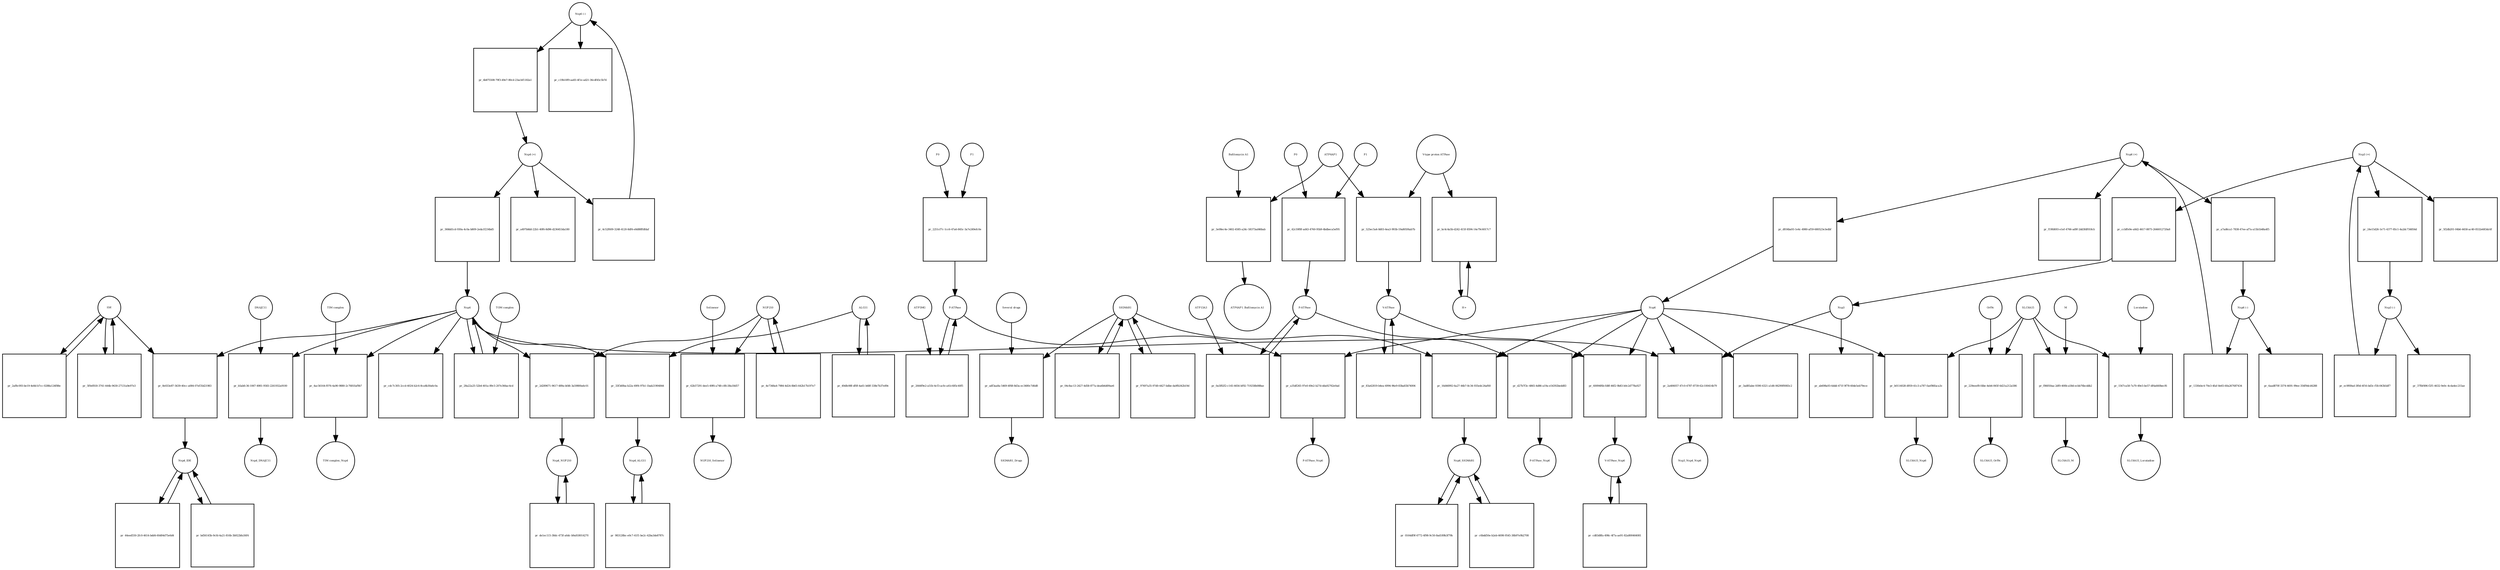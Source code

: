 strict digraph  {
"Nsp4 (-)" [annotation=urn_miriam_pubmed_32353859, bipartite=0, cls="nucleic acid feature", fontsize=4, label="Nsp4 (-)", shape=circle];
"pr_4b875508-79f3-49e7-80cd-23acbf1182a1" [annotation="", bipartite=1, cls=process, fontsize=4, label="pr_4b875508-79f3-49e7-80cd-23acbf1182a1", shape=square];
"Nsp4 (+)" [annotation=urn_miriam_pubmed_32353859, bipartite=0, cls="nucleic acid feature", fontsize=4, label="Nsp4 (+)", shape=circle];
"pr_368dd1cd-930a-4c0a-b809-2eda1f234bd5" [annotation="", bipartite=1, cls=process, fontsize=4, label="pr_368dd1cd-930a-4c0a-b809-2eda1f234bd5", shape=square];
Nsp4 [annotation="urn_miriam_ncbiprotein_BCD58761|urn_miriam_taxonomy_2697049", bipartite=0, cls=macromolecule, fontsize=4, label=Nsp4, shape=circle];
"pr_cdc7c305-2ccd-4024-b2c6-8ca4b30a6c0a" [annotation="", bipartite=1, cls=process, fontsize=4, label="pr_cdc7c305-2ccd-4024-b2c6-8ca4b30a6c0a", shape=square];
"pr_a497b8dd-22b1-40f6-8d96-d236453da180" [annotation="", bipartite=1, cls=process, fontsize=4, label="pr_a497b8dd-22b1-40f6-8d96-d236453da180", shape=square];
"pr_8e033e87-5639-40cc-a084-07ef35d21983" [annotation="", bipartite=1, cls=process, fontsize=4, label="pr_8e033e87-5639-40cc-a084-07ef35d21983", shape=square];
IDE [annotation="urn_miriam_uniprot_P14735|urn_miriam_pubmed_32353859|urn_miriam_doi_10.1210%2Fmend-4-8-1125|urn_miriam_taxonomy_10116", bipartite=0, cls=macromolecule, fontsize=4, label=IDE, shape=circle];
Nsp4_IDE [annotation="", bipartite=0, cls=complex, fontsize=4, label=Nsp4_IDE, shape=circle];
"pr_bd56145b-9cfd-4a21-816b-3b922bfa56f4" [annotation="", bipartite=1, cls=process, fontsize=4, label="pr_bd56145b-9cfd-4a21-816b-3b922bfa56f4", shape=square];
"pr_2d289671-9617-489a-bfd6-3a59800a6c01" [annotation="", bipartite=1, cls=process, fontsize=4, label="pr_2d289671-9617-489a-bfd6-3a59800a6c01", shape=square];
NUP210 [annotation="urn_miriam_uniprot_Q8TEM1|urn_miriam_pubmed_14517331", bipartite=0, cls=macromolecule, fontsize=4, label=NUP210, shape=circle];
Nsp4_NUP210 [annotation=urn_miriam_pubmed_14517331, bipartite=0, cls=complex, fontsize=4, label=Nsp4_NUP210, shape=circle];
"pr_44eed550-2fc0-4614-bdd4-60d04d75e6d4" [annotation="", bipartite=1, cls=process, fontsize=4, label="pr_44eed550-2fc0-4614-bdd4-60d04d75e6d4", shape=square];
"pr_b5abfc36-1067-4981-9583-2261932a9100" [annotation="", bipartite=1, cls=process, fontsize=4, label="pr_b5abfc36-1067-4981-9583-2261932a9100", shape=square];
DNAJC11 [annotation="urn_miriam_uniprot_Q9NVH1|urn_miriam_pubmed_32353859|urn_miriam_pubmed_25997101", bipartite=0, cls=macromolecule, fontsize=4, label=DNAJC11, shape=circle];
Nsp4_DNAJC11 [annotation="urn_miriam_pubmed_25997101|urn_miriam_pubmed_32353859", bipartite=0, cls=complex, fontsize=4, label=Nsp4_DNAJC11, shape=circle];
"pr_de1ec115-38dc-473f-a6dc-b9a818014270" [annotation="", bipartite=1, cls=process, fontsize=4, label="pr_de1ec115-38dc-473f-a6dc-b9a818014270", shape=square];
"pr_33f3d0ba-b22a-49f4-97b1-1bab21904844" [annotation="", bipartite=1, cls=process, fontsize=4, label="pr_33f3d0ba-b22a-49f4-97b1-1bab21904844", shape=square];
ALG11 [annotation="urn_miriam_uniprot_Q2TAA5|urn_miriam_pubmed_20080937", bipartite=0, cls=macromolecule, fontsize=4, label=ALG11, shape=circle];
Nsp4_ALG11 [annotation=urn_miriam_pubmed_20080937, bipartite=0, cls=complex, fontsize=4, label=Nsp4_ALG11, shape=circle];
"pr_4c52f609-3248-4120-8df4-e8d88ffdfdaf" [annotation="", bipartite=1, cls=process, fontsize=4, label="pr_4c52f609-3248-4120-8df4-e8d88ffdfdaf", shape=square];
"pr_c19b10f9-aa83-4f1e-ad21-36cdf45c5b7d" [annotation="", bipartite=1, cls=process, fontsize=4, label="pr_c19b10f9-aa83-4f1e-ad21-36cdf45c5b7d", shape=square];
"Nsp6 (-)" [annotation=urn_miriam_pubmed_32353859, bipartite=0, cls="nucleic acid feature", fontsize=4, label="Nsp6 (-)", shape=circle];
"pr_1330ebc4-70e3-4faf-8e65-60a267687434" [annotation="", bipartite=1, cls=process, fontsize=4, label="pr_1330ebc4-70e3-4faf-8e65-60a267687434", shape=square];
"Nsp6 (+)" [annotation=urn_miriam_pubmed_32353859, bipartite=0, cls="nucleic acid feature", fontsize=4, label="Nsp6 (+)", shape=circle];
"pr_d934ba93-1e4c-4980-af59-680523e3edbf" [annotation="", bipartite=1, cls=process, fontsize=4, label="pr_d934ba93-1e4c-4980-af59-680523e3edbf", shape=square];
Nsp6 [annotation="urn_miriam_taxonomy_2697049|urn_miriam_pubmed_32353859", bipartite=0, cls=macromolecule, fontsize=4, label=Nsp6, shape=circle];
"pr_3ad85abe-9390-4321-a1d6-06290f0083c2" [annotation="", bipartite=1, cls=process, fontsize=4, label="pr_3ad85abe-9390-4321-a1d6-06290f0083c2", shape=square];
"pr_f19fd693-e1ef-4766-ad9f-2dd3fdf018cb" [annotation="", bipartite=1, cls=process, fontsize=4, label="pr_f19fd693-e1ef-4766-ad9f-2dd3fdf018cb", shape=square];
"pr_a35df265-97e0-49e2-b27d-dda92762e0ad" [annotation="", bipartite=1, cls=process, fontsize=4, label="pr_a35df265-97e0-49e2-b27d-dda92762e0ad", shape=square];
"F-ATPase" [annotation=urn_miriam_uniprot_O75964, bipartite=0, cls=complex, fontsize=4, label="F-ATPase", shape=circle];
"F-ATPase_Nsp6" [annotation="", bipartite=0, cls=complex, fontsize=4, label="F-ATPase_Nsp6", shape=circle];
"pr_d27b7f3c-4865-4d86-a19a-e54392bedd83" [annotation="", bipartite=1, cls=process, fontsize=4, label="pr_d27b7f3c-4865-4d86-a19a-e54392bedd83", shape=square];
"P-ATPase" [annotation="", bipartite=0, cls=complex, fontsize=4, label="P-ATPase", shape=circle];
"P-ATPase_Nsp6" [annotation="", bipartite=0, cls=complex, fontsize=4, label="P-ATPase_Nsp6", shape=circle];
"pr_16d46992-6a27-44b7-8c34-935edc24af60" [annotation="", bipartite=1, cls=process, fontsize=4, label="pr_16d46992-6a27-44b7-8c34-935edc24af60", shape=square];
SIGMAR1 [annotation="urn_miriam_uniprot_Q99720|urn_miriam_doi_10.1074%2Fjbc.272.43.27107|urn_miriam_pubmed_32353859|urn_miriam_pubmed_10406945", bipartite=0, cls=macromolecule, fontsize=4, label=SIGMAR1, shape=circle];
Nsp6_SIGMAR1 [annotation=urn_miriam_pubmed_10406945, bipartite=0, cls=complex, fontsize=4, label=Nsp6_SIGMAR1, shape=circle];
"pr_c6bdd50e-b2eb-4698-9545-38b97e9b2708" [annotation="", bipartite=1, cls=process, fontsize=4, label="pr_c6bdd50e-b2eb-4698-9545-38b97e9b2708", shape=square];
"pr_60094f6b-fd8f-46f2-9b83-b0c2d778a927" [annotation="", bipartite=1, cls=process, fontsize=4, label="pr_60094f6b-fd8f-46f2-9b83-b0c2d778a927", shape=square];
"V-ATPase" [annotation=urn_miriam_uniprot_Q15904, bipartite=0, cls=complex, fontsize=4, label="V-ATPase", shape=circle];
"V-ATPase_Nsp6" [annotation=urn_miriam_uniprot_Q15904, bipartite=0, cls=complex, fontsize=4, label="V-ATPase_Nsp6", shape=circle];
"pr_a7ad6ca1-7838-47ee-af7a-a15b1b48a4f5" [annotation="", bipartite=1, cls=process, fontsize=4, label="pr_a7ad6ca1-7838-47ee-af7a-a15b1b48a4f5", shape=square];
"pr_6aad870f-3374-4691-99ee-356f9dcd4288" [annotation="", bipartite=1, cls=process, fontsize=4, label="pr_6aad870f-3374-4691-99ee-356f9dcd4288", shape=square];
"pr_4ac56164-f076-4a90-9880-2c7681faf9b7" [annotation="", bipartite=1, cls=process, fontsize=4, label="pr_4ac56164-f076-4a90-9880-2c7681faf9b7", shape=square];
"TIM complex" [annotation="", bipartite=0, cls=complex, fontsize=4, label="TIM complex", shape=circle];
"TIM complex_Nsp4" [annotation=urn_miriam_pubmed_32353859, bipartite=0, cls=complex, fontsize=4, label="TIM complex_Nsp4", shape=circle];
"pr_2af8c093-be19-4e8d-b7cc-0288a124f88e" [annotation="", bipartite=1, cls=process, fontsize=4, label="pr_2af8c093-be19-4e8d-b7cc-0288a124f88e", shape=square];
"Nsp3 (-)" [annotation=urn_miriam_pubmed_32353859, bipartite=0, cls="nucleic acid feature", fontsize=4, label="Nsp3 (-)", shape=circle];
"pr_ec9f69ad-3f0d-4f16-bd3c-f5fc043b5df7" [annotation="", bipartite=1, cls=process, fontsize=4, label="pr_ec9f69ad-3f0d-4f16-bd3c-f5fc043b5df7", shape=square];
"Nsp3 (+)" [annotation=urn_miriam_pubmed_32353859, bipartite=0, cls="nucleic acid feature", fontsize=4, label="Nsp3 (+)", shape=circle];
"pr_24e15d26-1e71-4377-85c1-4a2dc734856d" [annotation="", bipartite=1, cls=process, fontsize=4, label="pr_24e15d26-1e71-4377-85c1-4a2dc734856d", shape=square];
"pr_ccbffe9e-a8d2-4617-8875-2646012720a8" [annotation="", bipartite=1, cls=process, fontsize=4, label="pr_ccbffe9e-a8d2-4617-8875-2646012720a8", shape=square];
Nsp3 [annotation="urn_miriam_taxonomy_2697049|urn_miriam_pubmed_32353859", bipartite=0, cls=macromolecule, fontsize=4, label=Nsp3, shape=circle];
"pr_37fbf496-f2f1-4632-9e0c-4cda4ec215ae" [annotation="", bipartite=1, cls=process, fontsize=4, label="pr_37fbf496-f2f1-4632-9e0c-4cda4ec215ae", shape=square];
"pr_5f2db201-04b6-4458-ac40-0532e683dc6f" [annotation="", bipartite=1, cls=process, fontsize=4, label="pr_5f2db201-04b6-4458-ac40-0532e683dc6f", shape=square];
"pr_ab698a93-6ddd-471f-9f78-60de5eb79ece" [annotation="", bipartite=1, cls=process, fontsize=4, label="pr_ab698a93-6ddd-471f-9f78-60de5eb79ece", shape=square];
"pr_2a406057-47c0-4787-8739-62c100414b79" [annotation="", bipartite=1, cls=process, fontsize=4, label="pr_2a406057-47c0-4787-8739-62c100414b79", shape=square];
Nsp3_Nsp4_Nsp6 [annotation="urn_miriam_pubmed_32353859|urn_miriam_pubmed_29128390|urn_miriam_doi_10.1016%2Fj.virol.2017.07.019|urn_miriam_taxonomy_694009", bipartite=0, cls=complex, fontsize=4, label=Nsp3_Nsp4_Nsp6, shape=circle];
"pr_62b57291-dee5-49f6-a748-c8fc38a18d57" [annotation="", bipartite=1, cls=process, fontsize=4, label="pr_62b57291-dee5-49f6-a748-c8fc38a18d57", shape=square];
Selinexor [annotation=urn_miriam_pubmed_32353859, bipartite=0, cls="simple chemical", fontsize=4, label=Selinexor, shape=circle];
NUP210_Selinexor [annotation=urn_miriam_pubmed_32353859, bipartite=0, cls=complex, fontsize=4, label=NUP210_Selinexor, shape=circle];
"pr_b0114028-d959-41c3-a787-faef86faca3c" [annotation="", bipartite=1, cls=process, fontsize=4, label="pr_b0114028-d959-41c3-a787-faef86faca3c", shape=square];
SLC6A15 [annotation="urn_miriam_pubmed_32353859|urn_miriam_uniprot_Q8IY34", bipartite=0, cls=macromolecule, fontsize=4, label=SLC6A15, shape=circle];
SLC6A15_Nsp6 [annotation=urn_miriam_pubmed_32353859, bipartite=0, cls=complex, fontsize=4, label=SLC6A15_Nsp6, shape=circle];
"pr_229eeef8-fdbe-4eb6-845f-6d21a212a586" [annotation="", bipartite=1, cls=process, fontsize=4, label="pr_229eeef8-fdbe-4eb6-845f-6d21a212a586", shape=square];
Orf9c [annotation=urn_miriam_taxonomy_2697049, bipartite=0, cls=macromolecule, fontsize=4, label=Orf9c, shape=circle];
SLC6A15_Orf9c [annotation=urn_miriam_pubmed_32353859, bipartite=0, cls=complex, fontsize=4, label=SLC6A15_Orf9c, shape=circle];
"pr_f86050aa-2df0-400b-a58d-ecbb76bcddb2" [annotation="", bipartite=1, cls=process, fontsize=4, label="pr_f86050aa-2df0-400b-a58d-ecbb76bcddb2", shape=square];
M [annotation=urn_miriam_taxonomy_2697049, bipartite=0, cls=macromolecule, fontsize=4, label=M, shape=circle];
SLC6A15_M [annotation=urn_miriam_pubmed_32353859, bipartite=0, cls=complex, fontsize=4, label=SLC6A15_M, shape=circle];
"pr_1567ca58-7a70-49e5-be57-df4a660becf6" [annotation="", bipartite=1, cls=process, fontsize=4, label="pr_1567ca58-7a70-49e5-be57-df4a660becf6", shape=square];
Loratadine [annotation=urn_miriam_pubmed_123134323, bipartite=0, cls="simple chemical", fontsize=4, label=Loratadine, shape=circle];
SLC6A15_Loratadine [annotation="", bipartite=0, cls=complex, fontsize=4, label=SLC6A15_Loratadine, shape=circle];
ATP6AP1 [annotation="urn_miriam_uniprot_Q15904|urn_miriam_pubmed_27231034", bipartite=0, cls=macromolecule, fontsize=4, label=ATP6AP1, shape=circle];
"pr_3e08ec4e-3402-4585-a24c-58373ad46bab" [annotation="", bipartite=1, cls=process, fontsize=4, label="pr_3e08ec4e-3402-4585-a24c-58373ad46bab", shape=square];
"Bafilomycin A1" [annotation="", bipartite=0, cls="simple chemical", fontsize=4, label="Bafilomycin A1", shape=circle];
"ATP6AP1_Bafilomycin A1" [annotation="", bipartite=0, cls=complex, fontsize=4, label="ATP6AP1_Bafilomycin A1", shape=circle];
"Several drugs" [annotation="", bipartite=0, cls="simple chemical", fontsize=4, label="Several drugs", shape=circle];
"pr_adf3aa8a-5469-4f68-8d3a-ec3480c7d6d8" [annotation="", bipartite=1, cls=process, fontsize=4, label="pr_adf3aa8a-5469-4f68-8d3a-ec3480c7d6d8", shape=square];
SIGMAR1_Drugs [annotation=urn_miriam_pubmed_32353859, bipartite=0, cls=complex, fontsize=4, label=SIGMAR1_Drugs, shape=circle];
"pr_28a22a25-52b4-401a-89c5-207e366ac4cd" [annotation="", bipartite=1, cls=process, fontsize=4, label="pr_28a22a25-52b4-401a-89c5-207e366ac4cd", shape=square];
"TOM complex" [annotation="", bipartite=0, cls=complex, fontsize=4, label="TOM complex", shape=circle];
ATP13A3 [annotation=urn_miriam_uniprot_Q9H7F0, bipartite=0, cls=macromolecule, fontsize=4, label=ATP13A3, shape=circle];
"pr_0a5f82f2-c145-4656-bf92-719258b088ae" [annotation="", bipartite=1, cls=process, fontsize=4, label="pr_0a5f82f2-c145-4656-bf92-719258b088ae", shape=square];
P1 [annotation="", bipartite=0, cls=complex, fontsize=4, label=P1, shape=circle];
"pr_42c59f8f-ad43-4760-95b9-4bdbeca5ef95" [annotation="", bipartite=1, cls=process, fontsize=4, label="pr_42c59f8f-ad43-4760-95b9-4bdbeca5ef95", shape=square];
P0 [annotation="", bipartite=0, cls=complex, fontsize=4, label=P0, shape=circle];
"pr_4e7348a4-7984-4d24-8b65-642b17b197e7" [annotation="", bipartite=1, cls=process, fontsize=4, label="pr_4e7348a4-7984-4d24-8b65-642b17b197e7", shape=square];
"pr_5f0ef818-3741-444b-9430-27131a9e97e3" [annotation="", bipartite=1, cls=process, fontsize=4, label="pr_5f0ef818-3741-444b-9430-27131a9e97e3", shape=square];
"pr_04c8ac13-2427-4d58-877a-dea6b6d09ae6" [annotation="", bipartite=1, cls=process, fontsize=4, label="pr_04c8ac13-2427-4d58-877a-dea6b6d09ae6", shape=square];
"pr_97497a35-97d0-4427-bdbe-da9fb342b19d" [annotation="", bipartite=1, cls=process, fontsize=4, label="pr_97497a35-97d0-4427-bdbe-da9fb342b19d", shape=square];
"pr_0164df9f-6772-4f98-9c50-8ad189b3f79b" [annotation="", bipartite=1, cls=process, fontsize=4, label="pr_0164df9f-6772-4f98-9c50-8ad189b3f79b", shape=square];
"pr_983128bc-e0c7-41f1-be2c-42ba3de8787c" [annotation="", bipartite=1, cls=process, fontsize=4, label="pr_983128bc-e0c7-41f1-be2c-42ba3de8787c", shape=square];
"pr_49dfe98f-df0f-4a61-b68f-338e7b37e89c" [annotation="", bipartite=1, cls=process, fontsize=4, label="pr_49dfe98f-df0f-4a61-b68f-338e7b37e89c", shape=square];
"H+" [annotation="urn_miriam_obo.chebi_CHEBI%3A15378", bipartite=0, cls="simple chemical", fontsize=4, label="H+", shape=circle];
"pr_bc4c4a5b-d242-415f-8594-14e79c6017c7" [annotation="", bipartite=1, cls=process, fontsize=4, label="pr_bc4c4a5b-d242-415f-8594-14e79c6017c7", shape=square];
"V-type proton ATPase" [annotation="urn_miriam_obo.go_GO%3A0046611", bipartite=0, cls=complex, fontsize=4, label="V-type proton ATPase", shape=circle];
"pr_525ec5a4-8d03-4ea3-993b-19a805f4ab7b" [annotation="", bipartite=1, cls=process, fontsize=4, label="pr_525ec5a4-8d03-4ea3-993b-19a805f4ab7b", shape=square];
"pr_83a42819-b4ea-4994-96e9-83ba83b74004" [annotation="", bipartite=1, cls=process, fontsize=4, label="pr_83a42819-b4ea-4994-96e9-83ba83b74004", shape=square];
"pr_cd83d8fa-498c-4f7a-ae91-82a800464081" [annotation="", bipartite=1, cls=process, fontsize=4, label="pr_cd83d8fa-498c-4f7a-ae91-82a800464081", shape=square];
ATP5MG [annotation=urn_miriam_uniprot_O75964, bipartite=0, cls=macromolecule, fontsize=4, label=ATP5MG, shape=circle];
"pr_2644f9e2-a51b-4cf3-acfe-a41c685c40f5" [annotation="", bipartite=1, cls=process, fontsize=4, label="pr_2644f9e2-a51b-4cf3-acfe-a41c685c40f5", shape=square];
F1 [annotation="", bipartite=0, cls=complex, fontsize=4, label=F1, shape=circle];
"pr_2251cf7c-1cc6-47a6-845c-3a7e249efc0e" [annotation="", bipartite=1, cls=process, fontsize=4, label="pr_2251cf7c-1cc6-47a6-845c-3a7e249efc0e", shape=square];
F0 [annotation="", bipartite=0, cls=complex, fontsize=4, label=F0, shape=circle];
"Nsp4 (-)" -> "pr_4b875508-79f3-49e7-80cd-23acbf1182a1"  [annotation="", interaction_type=consumption];
"Nsp4 (-)" -> "pr_c19b10f9-aa83-4f1e-ad21-36cdf45c5b7d"  [annotation="", interaction_type=consumption];
"pr_4b875508-79f3-49e7-80cd-23acbf1182a1" -> "Nsp4 (+)"  [annotation="", interaction_type=production];
"Nsp4 (+)" -> "pr_368dd1cd-930a-4c0a-b809-2eda1f234bd5"  [annotation="", interaction_type=consumption];
"Nsp4 (+)" -> "pr_a497b8dd-22b1-40f6-8d96-d236453da180"  [annotation="", interaction_type=consumption];
"Nsp4 (+)" -> "pr_4c52f609-3248-4120-8df4-e8d88ffdfdaf"  [annotation="", interaction_type=consumption];
"pr_368dd1cd-930a-4c0a-b809-2eda1f234bd5" -> Nsp4  [annotation="", interaction_type=production];
Nsp4 -> "pr_cdc7c305-2ccd-4024-b2c6-8ca4b30a6c0a"  [annotation="", interaction_type=consumption];
Nsp4 -> "pr_8e033e87-5639-40cc-a084-07ef35d21983"  [annotation="", interaction_type=consumption];
Nsp4 -> "pr_2d289671-9617-489a-bfd6-3a59800a6c01"  [annotation="", interaction_type=consumption];
Nsp4 -> "pr_b5abfc36-1067-4981-9583-2261932a9100"  [annotation="", interaction_type=consumption];
Nsp4 -> "pr_33f3d0ba-b22a-49f4-97b1-1bab21904844"  [annotation="", interaction_type=consumption];
Nsp4 -> "pr_4ac56164-f076-4a90-9880-2c7681faf9b7"  [annotation="", interaction_type=consumption];
Nsp4 -> "pr_2a406057-47c0-4787-8739-62c100414b79"  [annotation="", interaction_type=consumption];
Nsp4 -> "pr_28a22a25-52b4-401a-89c5-207e366ac4cd"  [annotation="", interaction_type=consumption];
"pr_8e033e87-5639-40cc-a084-07ef35d21983" -> Nsp4_IDE  [annotation="", interaction_type=production];
IDE -> "pr_8e033e87-5639-40cc-a084-07ef35d21983"  [annotation="", interaction_type=consumption];
IDE -> "pr_2af8c093-be19-4e8d-b7cc-0288a124f88e"  [annotation="", interaction_type=consumption];
IDE -> "pr_5f0ef818-3741-444b-9430-27131a9e97e3"  [annotation="", interaction_type=consumption];
Nsp4_IDE -> "pr_bd56145b-9cfd-4a21-816b-3b922bfa56f4"  [annotation="", interaction_type=consumption];
Nsp4_IDE -> "pr_44eed550-2fc0-4614-bdd4-60d04d75e6d4"  [annotation="", interaction_type=consumption];
"pr_bd56145b-9cfd-4a21-816b-3b922bfa56f4" -> Nsp4_IDE  [annotation="", interaction_type=production];
"pr_2d289671-9617-489a-bfd6-3a59800a6c01" -> Nsp4_NUP210  [annotation="", interaction_type=production];
NUP210 -> "pr_2d289671-9617-489a-bfd6-3a59800a6c01"  [annotation="", interaction_type=consumption];
NUP210 -> "pr_62b57291-dee5-49f6-a748-c8fc38a18d57"  [annotation="", interaction_type=consumption];
NUP210 -> "pr_4e7348a4-7984-4d24-8b65-642b17b197e7"  [annotation="", interaction_type=consumption];
Nsp4_NUP210 -> "pr_de1ec115-38dc-473f-a6dc-b9a818014270"  [annotation="", interaction_type=consumption];
"pr_44eed550-2fc0-4614-bdd4-60d04d75e6d4" -> Nsp4_IDE  [annotation="", interaction_type=production];
"pr_b5abfc36-1067-4981-9583-2261932a9100" -> Nsp4_DNAJC11  [annotation="", interaction_type=production];
DNAJC11 -> "pr_b5abfc36-1067-4981-9583-2261932a9100"  [annotation="", interaction_type=consumption];
"pr_de1ec115-38dc-473f-a6dc-b9a818014270" -> Nsp4_NUP210  [annotation="", interaction_type=production];
"pr_33f3d0ba-b22a-49f4-97b1-1bab21904844" -> Nsp4_ALG11  [annotation="", interaction_type=production];
ALG11 -> "pr_33f3d0ba-b22a-49f4-97b1-1bab21904844"  [annotation="", interaction_type=consumption];
ALG11 -> "pr_49dfe98f-df0f-4a61-b68f-338e7b37e89c"  [annotation="", interaction_type=consumption];
Nsp4_ALG11 -> "pr_983128bc-e0c7-41f1-be2c-42ba3de8787c"  [annotation="", interaction_type=consumption];
"pr_4c52f609-3248-4120-8df4-e8d88ffdfdaf" -> "Nsp4 (-)"  [annotation="", interaction_type=production];
"Nsp6 (-)" -> "pr_1330ebc4-70e3-4faf-8e65-60a267687434"  [annotation="", interaction_type=consumption];
"Nsp6 (-)" -> "pr_6aad870f-3374-4691-99ee-356f9dcd4288"  [annotation="", interaction_type=consumption];
"pr_1330ebc4-70e3-4faf-8e65-60a267687434" -> "Nsp6 (+)"  [annotation="", interaction_type=production];
"Nsp6 (+)" -> "pr_d934ba93-1e4c-4980-af59-680523e3edbf"  [annotation="", interaction_type=consumption];
"Nsp6 (+)" -> "pr_f19fd693-e1ef-4766-ad9f-2dd3fdf018cb"  [annotation="", interaction_type=consumption];
"Nsp6 (+)" -> "pr_a7ad6ca1-7838-47ee-af7a-a15b1b48a4f5"  [annotation="", interaction_type=consumption];
"pr_d934ba93-1e4c-4980-af59-680523e3edbf" -> Nsp6  [annotation="", interaction_type=production];
Nsp6 -> "pr_3ad85abe-9390-4321-a1d6-06290f0083c2"  [annotation="", interaction_type=consumption];
Nsp6 -> "pr_a35df265-97e0-49e2-b27d-dda92762e0ad"  [annotation="", interaction_type=consumption];
Nsp6 -> "pr_d27b7f3c-4865-4d86-a19a-e54392bedd83"  [annotation="", interaction_type=consumption];
Nsp6 -> "pr_16d46992-6a27-44b7-8c34-935edc24af60"  [annotation="", interaction_type=consumption];
Nsp6 -> "pr_60094f6b-fd8f-46f2-9b83-b0c2d778a927"  [annotation="", interaction_type=consumption];
Nsp6 -> "pr_2a406057-47c0-4787-8739-62c100414b79"  [annotation="", interaction_type=consumption];
Nsp6 -> "pr_b0114028-d959-41c3-a787-faef86faca3c"  [annotation="", interaction_type=consumption];
"pr_a35df265-97e0-49e2-b27d-dda92762e0ad" -> "F-ATPase_Nsp6"  [annotation="", interaction_type=production];
"F-ATPase" -> "pr_a35df265-97e0-49e2-b27d-dda92762e0ad"  [annotation="", interaction_type=consumption];
"F-ATPase" -> "pr_2644f9e2-a51b-4cf3-acfe-a41c685c40f5"  [annotation="", interaction_type=consumption];
"pr_d27b7f3c-4865-4d86-a19a-e54392bedd83" -> "P-ATPase_Nsp6"  [annotation="", interaction_type=production];
"P-ATPase" -> "pr_d27b7f3c-4865-4d86-a19a-e54392bedd83"  [annotation="", interaction_type=consumption];
"P-ATPase" -> "pr_0a5f82f2-c145-4656-bf92-719258b088ae"  [annotation="", interaction_type=consumption];
"pr_16d46992-6a27-44b7-8c34-935edc24af60" -> Nsp6_SIGMAR1  [annotation="", interaction_type=production];
SIGMAR1 -> "pr_16d46992-6a27-44b7-8c34-935edc24af60"  [annotation="", interaction_type=consumption];
SIGMAR1 -> "pr_adf3aa8a-5469-4f68-8d3a-ec3480c7d6d8"  [annotation="", interaction_type=consumption];
SIGMAR1 -> "pr_04c8ac13-2427-4d58-877a-dea6b6d09ae6"  [annotation="", interaction_type=consumption];
SIGMAR1 -> "pr_97497a35-97d0-4427-bdbe-da9fb342b19d"  [annotation="", interaction_type=consumption];
Nsp6_SIGMAR1 -> "pr_c6bdd50e-b2eb-4698-9545-38b97e9b2708"  [annotation="", interaction_type=consumption];
Nsp6_SIGMAR1 -> "pr_0164df9f-6772-4f98-9c50-8ad189b3f79b"  [annotation="", interaction_type=consumption];
"pr_c6bdd50e-b2eb-4698-9545-38b97e9b2708" -> Nsp6_SIGMAR1  [annotation="", interaction_type=production];
"pr_60094f6b-fd8f-46f2-9b83-b0c2d778a927" -> "V-ATPase_Nsp6"  [annotation="", interaction_type=production];
"V-ATPase" -> "pr_60094f6b-fd8f-46f2-9b83-b0c2d778a927"  [annotation="", interaction_type=consumption];
"V-ATPase" -> "pr_83a42819-b4ea-4994-96e9-83ba83b74004"  [annotation="", interaction_type=consumption];
"V-ATPase_Nsp6" -> "pr_cd83d8fa-498c-4f7a-ae91-82a800464081"  [annotation="", interaction_type=consumption];
"pr_a7ad6ca1-7838-47ee-af7a-a15b1b48a4f5" -> "Nsp6 (-)"  [annotation="", interaction_type=production];
"pr_4ac56164-f076-4a90-9880-2c7681faf9b7" -> "TIM complex_Nsp4"  [annotation="", interaction_type=production];
"TIM complex" -> "pr_4ac56164-f076-4a90-9880-2c7681faf9b7"  [annotation="", interaction_type=consumption];
"pr_2af8c093-be19-4e8d-b7cc-0288a124f88e" -> IDE  [annotation="", interaction_type=production];
"Nsp3 (-)" -> "pr_ec9f69ad-3f0d-4f16-bd3c-f5fc043b5df7"  [annotation="", interaction_type=consumption];
"Nsp3 (-)" -> "pr_37fbf496-f2f1-4632-9e0c-4cda4ec215ae"  [annotation="", interaction_type=consumption];
"pr_ec9f69ad-3f0d-4f16-bd3c-f5fc043b5df7" -> "Nsp3 (+)"  [annotation="", interaction_type=production];
"Nsp3 (+)" -> "pr_24e15d26-1e71-4377-85c1-4a2dc734856d"  [annotation="", interaction_type=consumption];
"Nsp3 (+)" -> "pr_ccbffe9e-a8d2-4617-8875-2646012720a8"  [annotation="", interaction_type=consumption];
"Nsp3 (+)" -> "pr_5f2db201-04b6-4458-ac40-0532e683dc6f"  [annotation="", interaction_type=consumption];
"pr_24e15d26-1e71-4377-85c1-4a2dc734856d" -> "Nsp3 (-)"  [annotation="", interaction_type=production];
"pr_ccbffe9e-a8d2-4617-8875-2646012720a8" -> Nsp3  [annotation="", interaction_type=production];
Nsp3 -> "pr_ab698a93-6ddd-471f-9f78-60de5eb79ece"  [annotation="", interaction_type=consumption];
Nsp3 -> "pr_2a406057-47c0-4787-8739-62c100414b79"  [annotation="", interaction_type=consumption];
"pr_2a406057-47c0-4787-8739-62c100414b79" -> Nsp3_Nsp4_Nsp6  [annotation="", interaction_type=production];
"pr_62b57291-dee5-49f6-a748-c8fc38a18d57" -> NUP210_Selinexor  [annotation="", interaction_type=production];
Selinexor -> "pr_62b57291-dee5-49f6-a748-c8fc38a18d57"  [annotation="", interaction_type=consumption];
"pr_b0114028-d959-41c3-a787-faef86faca3c" -> SLC6A15_Nsp6  [annotation="", interaction_type=production];
SLC6A15 -> "pr_b0114028-d959-41c3-a787-faef86faca3c"  [annotation="", interaction_type=consumption];
SLC6A15 -> "pr_229eeef8-fdbe-4eb6-845f-6d21a212a586"  [annotation="", interaction_type=consumption];
SLC6A15 -> "pr_f86050aa-2df0-400b-a58d-ecbb76bcddb2"  [annotation="", interaction_type=consumption];
SLC6A15 -> "pr_1567ca58-7a70-49e5-be57-df4a660becf6"  [annotation="", interaction_type=consumption];
"pr_229eeef8-fdbe-4eb6-845f-6d21a212a586" -> SLC6A15_Orf9c  [annotation="", interaction_type=production];
Orf9c -> "pr_229eeef8-fdbe-4eb6-845f-6d21a212a586"  [annotation="", interaction_type=consumption];
"pr_f86050aa-2df0-400b-a58d-ecbb76bcddb2" -> SLC6A15_M  [annotation="", interaction_type=production];
M -> "pr_f86050aa-2df0-400b-a58d-ecbb76bcddb2"  [annotation="", interaction_type=consumption];
"pr_1567ca58-7a70-49e5-be57-df4a660becf6" -> SLC6A15_Loratadine  [annotation="", interaction_type=production];
Loratadine -> "pr_1567ca58-7a70-49e5-be57-df4a660becf6"  [annotation="", interaction_type=consumption];
ATP6AP1 -> "pr_3e08ec4e-3402-4585-a24c-58373ad46bab"  [annotation="", interaction_type=consumption];
ATP6AP1 -> "pr_525ec5a4-8d03-4ea3-993b-19a805f4ab7b"  [annotation="", interaction_type=consumption];
"pr_3e08ec4e-3402-4585-a24c-58373ad46bab" -> "ATP6AP1_Bafilomycin A1"  [annotation="", interaction_type=production];
"Bafilomycin A1" -> "pr_3e08ec4e-3402-4585-a24c-58373ad46bab"  [annotation="", interaction_type=consumption];
"Several drugs" -> "pr_adf3aa8a-5469-4f68-8d3a-ec3480c7d6d8"  [annotation="", interaction_type=consumption];
"pr_adf3aa8a-5469-4f68-8d3a-ec3480c7d6d8" -> SIGMAR1_Drugs  [annotation="", interaction_type=production];
"pr_28a22a25-52b4-401a-89c5-207e366ac4cd" -> Nsp4  [annotation="", interaction_type=production];
"TOM complex" -> "pr_28a22a25-52b4-401a-89c5-207e366ac4cd"  [annotation="urn_miriam_pubmed_32353859|urn_miriam_taxonomy_2697049", interaction_type=stimulation];
ATP13A3 -> "pr_0a5f82f2-c145-4656-bf92-719258b088ae"  [annotation="", interaction_type=consumption];
"pr_0a5f82f2-c145-4656-bf92-719258b088ae" -> "P-ATPase"  [annotation="", interaction_type=production];
P1 -> "pr_42c59f8f-ad43-4760-95b9-4bdbeca5ef95"  [annotation="", interaction_type=consumption];
"pr_42c59f8f-ad43-4760-95b9-4bdbeca5ef95" -> "P-ATPase"  [annotation="", interaction_type=production];
P0 -> "pr_42c59f8f-ad43-4760-95b9-4bdbeca5ef95"  [annotation="", interaction_type=consumption];
"pr_4e7348a4-7984-4d24-8b65-642b17b197e7" -> NUP210  [annotation="", interaction_type=production];
"pr_5f0ef818-3741-444b-9430-27131a9e97e3" -> IDE  [annotation="", interaction_type=production];
"pr_04c8ac13-2427-4d58-877a-dea6b6d09ae6" -> SIGMAR1  [annotation="", interaction_type=production];
"pr_97497a35-97d0-4427-bdbe-da9fb342b19d" -> SIGMAR1  [annotation="", interaction_type=production];
"pr_0164df9f-6772-4f98-9c50-8ad189b3f79b" -> Nsp6_SIGMAR1  [annotation="", interaction_type=production];
"pr_983128bc-e0c7-41f1-be2c-42ba3de8787c" -> Nsp4_ALG11  [annotation="", interaction_type=production];
"pr_49dfe98f-df0f-4a61-b68f-338e7b37e89c" -> ALG11  [annotation="", interaction_type=production];
"H+" -> "pr_bc4c4a5b-d242-415f-8594-14e79c6017c7"  [annotation="", interaction_type=consumption];
"pr_bc4c4a5b-d242-415f-8594-14e79c6017c7" -> "H+"  [annotation="", interaction_type=production];
"V-type proton ATPase" -> "pr_bc4c4a5b-d242-415f-8594-14e79c6017c7"  [annotation=urn_miriam_pubmed_22335796, interaction_type=catalysis];
"V-type proton ATPase" -> "pr_525ec5a4-8d03-4ea3-993b-19a805f4ab7b"  [annotation="", interaction_type=consumption];
"pr_525ec5a4-8d03-4ea3-993b-19a805f4ab7b" -> "V-ATPase"  [annotation="", interaction_type=production];
"pr_83a42819-b4ea-4994-96e9-83ba83b74004" -> "V-ATPase"  [annotation="", interaction_type=production];
"pr_cd83d8fa-498c-4f7a-ae91-82a800464081" -> "V-ATPase_Nsp6"  [annotation="", interaction_type=production];
ATP5MG -> "pr_2644f9e2-a51b-4cf3-acfe-a41c685c40f5"  [annotation="", interaction_type=consumption];
"pr_2644f9e2-a51b-4cf3-acfe-a41c685c40f5" -> "F-ATPase"  [annotation="", interaction_type=production];
F1 -> "pr_2251cf7c-1cc6-47a6-845c-3a7e249efc0e"  [annotation="", interaction_type=consumption];
"pr_2251cf7c-1cc6-47a6-845c-3a7e249efc0e" -> "F-ATPase"  [annotation="", interaction_type=production];
F0 -> "pr_2251cf7c-1cc6-47a6-845c-3a7e249efc0e"  [annotation="", interaction_type=consumption];
}
